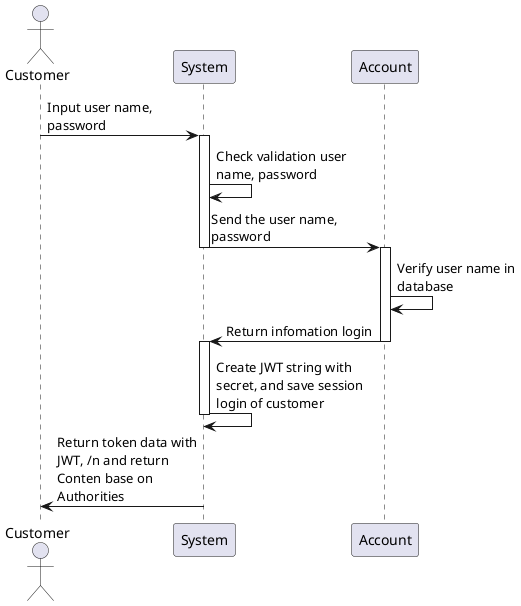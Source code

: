 @startuml

skinparam maxmessagesize 150

Actor Customer
participant System
participant Account

Customer -> System : Input user name, password

activate System
System -> System: Check validation user name, password
System -> Account: Send the user name, password
deactivate System

activate Account
Account-> Account: Verify user name in database
Account-> System: Return infomation login
deactivate Account

activate System
System -> System: Create JWT string with secret, and save session login of customer
deactivate System

System -> Customer: Return token data with JWT, /n and return Conten base on Authorities

@enduml